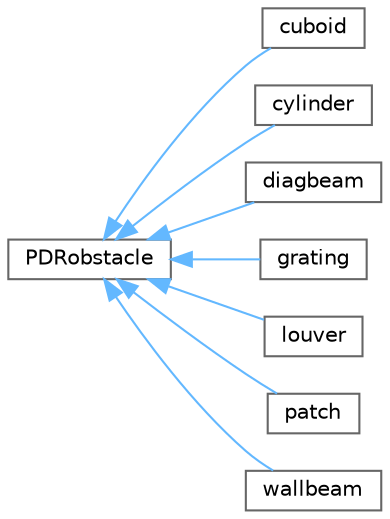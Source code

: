 digraph "Graphical Class Hierarchy"
{
 // LATEX_PDF_SIZE
  bgcolor="transparent";
  edge [fontname=Helvetica,fontsize=10,labelfontname=Helvetica,labelfontsize=10];
  node [fontname=Helvetica,fontsize=10,shape=box,height=0.2,width=0.4];
  rankdir="LR";
  Node0 [id="Node000000",label="PDRobstacle",height=0.2,width=0.4,color="grey40", fillcolor="white", style="filled",URL="$classFoam_1_1PDRobstacle.html",tooltip="Obstacle definitions for PDR."];
  Node0 -> Node1 [id="edge5207_Node000000_Node000001",dir="back",color="steelblue1",style="solid",tooltip=" "];
  Node1 [id="Node000001",label="cuboid",height=0.2,width=0.4,color="grey40", fillcolor="white", style="filled",URL="$structFoam_1_1PDRobstacles_1_1cuboid.html",tooltip="A cuboid, selectable as box."];
  Node0 -> Node2 [id="edge5208_Node000000_Node000002",dir="back",color="steelblue1",style="solid",tooltip=" "];
  Node2 [id="Node000002",label="cylinder",height=0.2,width=0.4,color="grey40", fillcolor="white", style="filled",URL="$structFoam_1_1PDRobstacles_1_1cylinder.html",tooltip="A cylinder, selectable as cyl or cylinder."];
  Node0 -> Node3 [id="edge5209_Node000000_Node000003",dir="back",color="steelblue1",style="solid",tooltip=" "];
  Node3 [id="Node000003",label="diagbeam",height=0.2,width=0.4,color="grey40", fillcolor="white", style="filled",URL="$structFoam_1_1PDRobstacles_1_1diagbeam.html",tooltip="A diagonal beam, which is cylinder-like, selectable as diag or diagbeam."];
  Node0 -> Node4 [id="edge5210_Node000000_Node000004",dir="back",color="steelblue1",style="solid",tooltip=" "];
  Node4 [id="Node000004",label="grating",height=0.2,width=0.4,color="grey40", fillcolor="white", style="filled",URL="$structFoam_1_1PDRobstacles_1_1grating.html",tooltip="A grating, selectable as grate or grating."];
  Node0 -> Node5 [id="edge5211_Node000000_Node000005",dir="back",color="steelblue1",style="solid",tooltip=" "];
  Node5 [id="Node000005",label="louver",height=0.2,width=0.4,color="grey40", fillcolor="white", style="filled",URL="$structFoam_1_1PDRobstacles_1_1louver.html",tooltip="Louver blowoff, selectable as louver or louvre."];
  Node0 -> Node6 [id="edge5212_Node000000_Node000006",dir="back",color="steelblue1",style="solid",tooltip=" "];
  Node6 [id="Node000006",label="patch",height=0.2,width=0.4,color="grey40", fillcolor="white", style="filled",URL="$structFoam_1_1PDRobstacles_1_1patch.html",tooltip="Rectangular patch, selectable as patch."];
  Node0 -> Node7 [id="edge5213_Node000000_Node000007",dir="back",color="steelblue1",style="solid",tooltip=" "];
  Node7 [id="Node000007",label="wallbeam",height=0.2,width=0.4,color="grey40", fillcolor="white", style="filled",URL="$structFoam_1_1PDRobstacles_1_1wallbeam.html",tooltip="A wallbeam, selectable as wallbeam which is currently identical to a box (PDRobstacles::cuboid)"];
}
